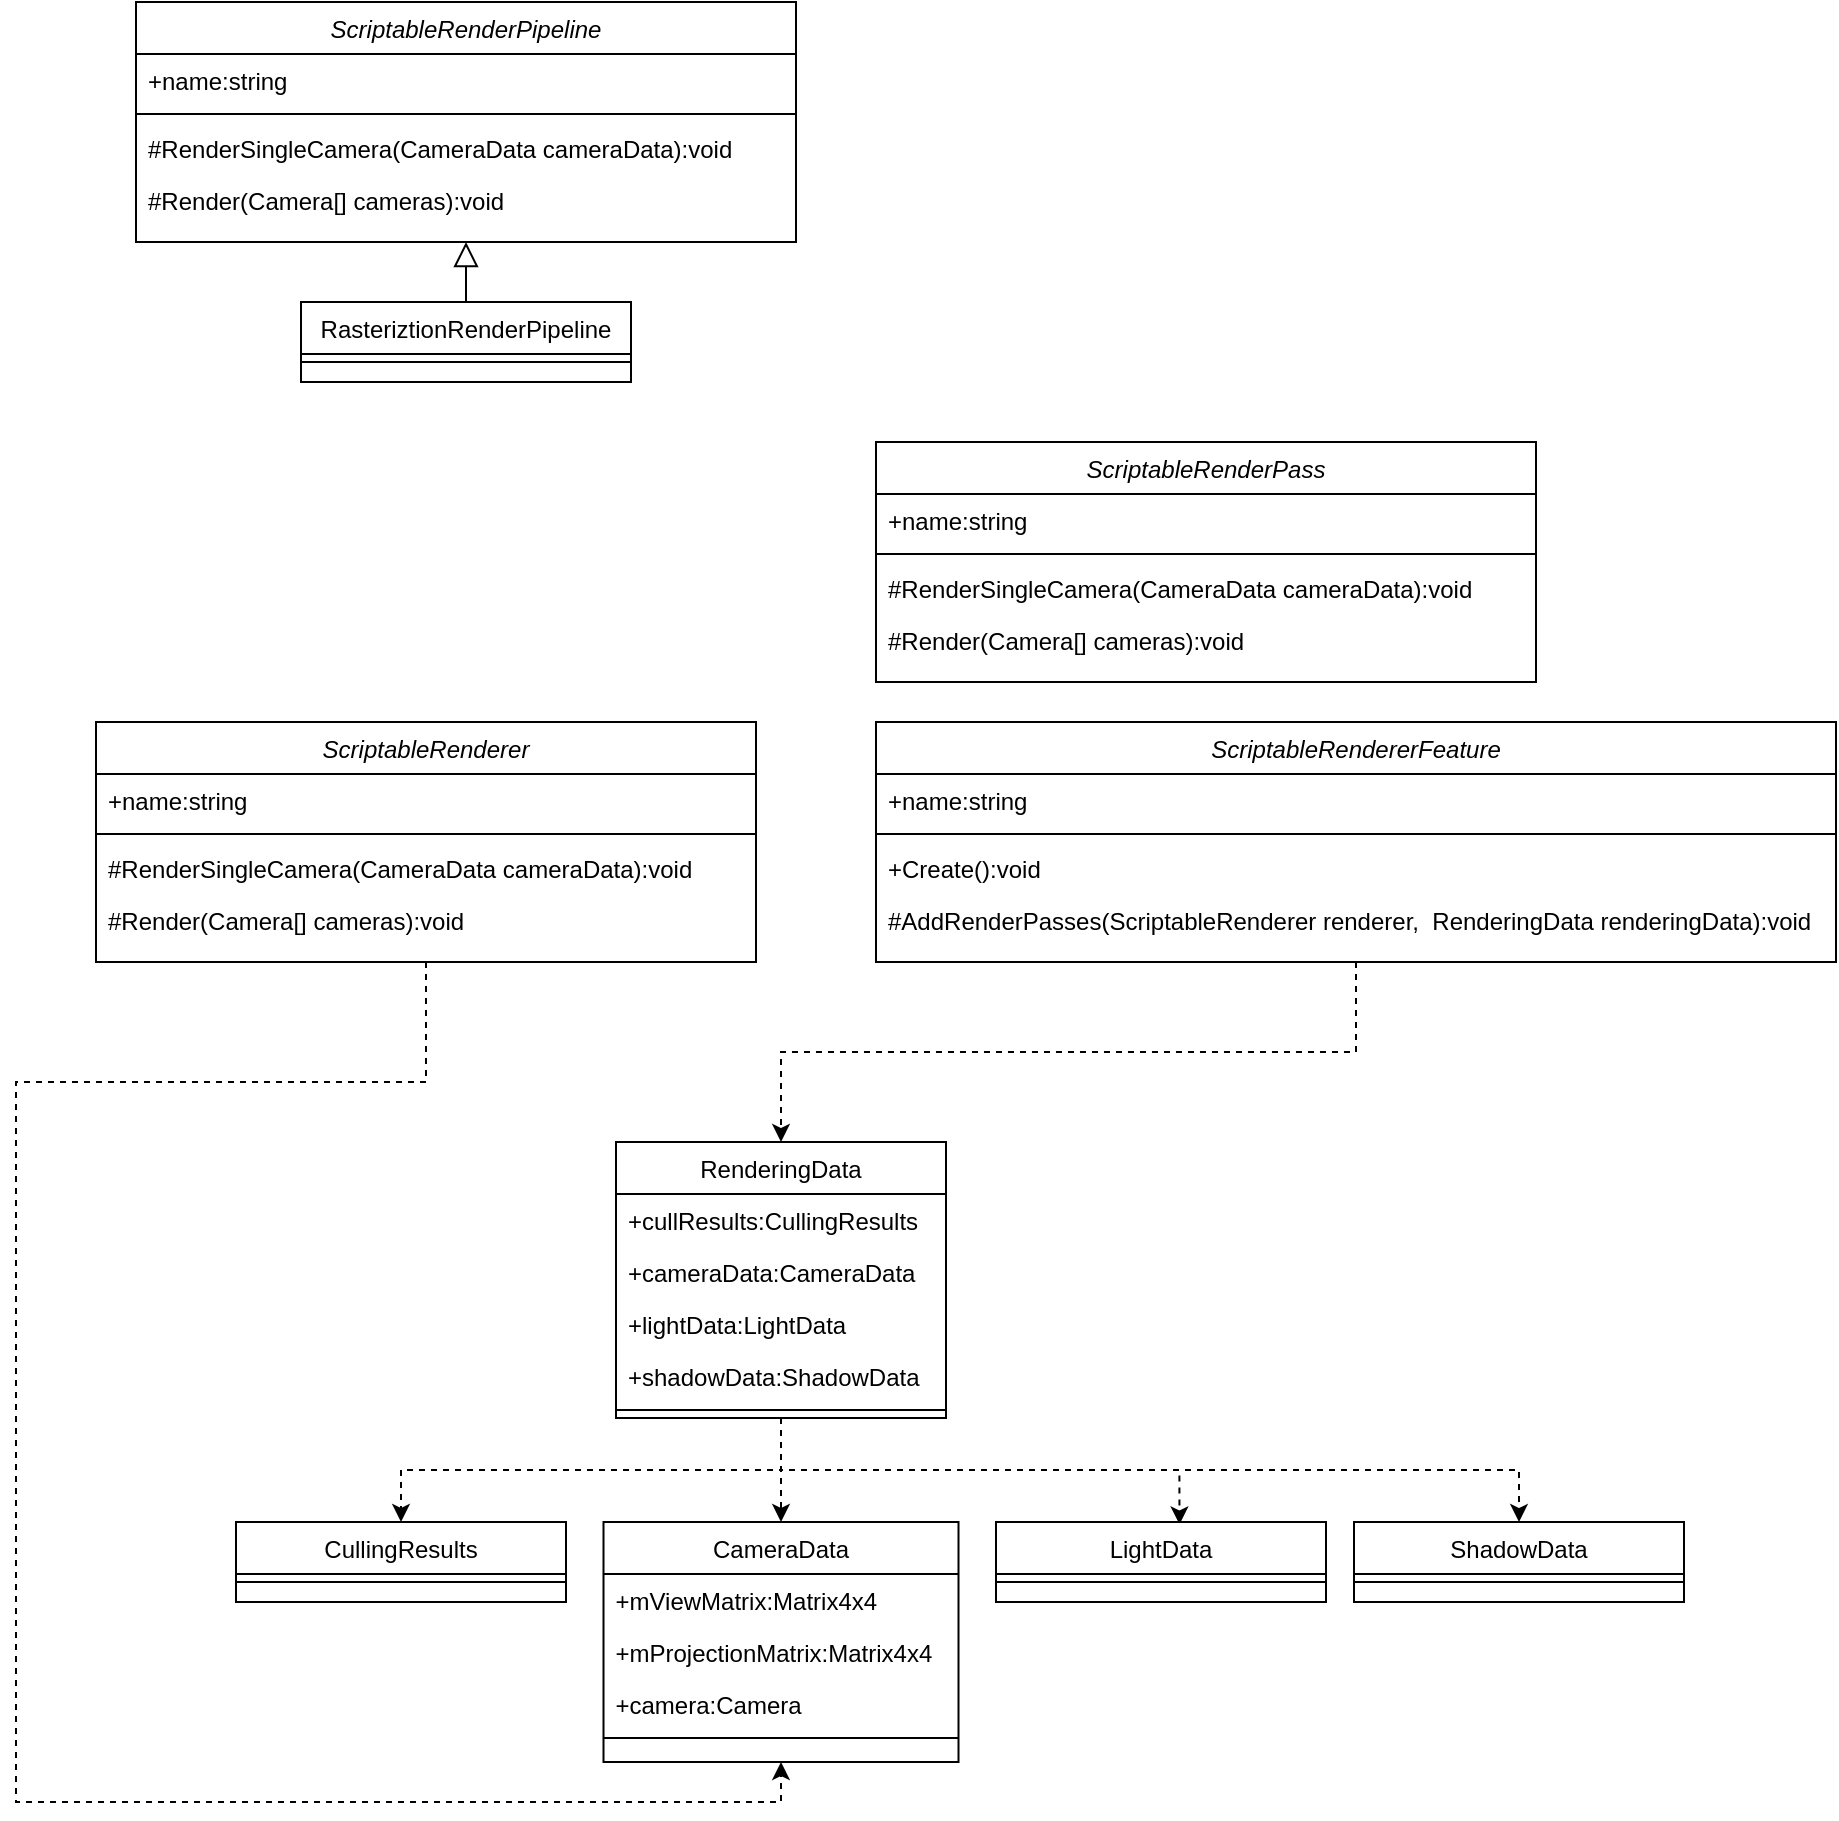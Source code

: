 <mxfile version="20.2.3" type="device"><diagram id="C5RBs43oDa-KdzZeNtuy" name="Page-1"><mxGraphModel dx="2249" dy="872" grid="1" gridSize="10" guides="1" tooltips="1" connect="1" arrows="1" fold="1" page="1" pageScale="1" pageWidth="827" pageHeight="1169" math="0" shadow="0"><root><mxCell id="WIyWlLk6GJQsqaUBKTNV-0"/><mxCell id="WIyWlLk6GJQsqaUBKTNV-1" parent="WIyWlLk6GJQsqaUBKTNV-0"/><mxCell id="zkfFHV4jXpPFQw0GAbJ--0" value="ScriptableRenderPipeline" style="swimlane;fontStyle=2;align=center;verticalAlign=top;childLayout=stackLayout;horizontal=1;startSize=26;horizontalStack=0;resizeParent=1;resizeLast=0;collapsible=1;marginBottom=0;rounded=0;shadow=0;strokeWidth=1;" parent="WIyWlLk6GJQsqaUBKTNV-1" vertex="1"><mxGeometry x="-20" y="50" width="330" height="120" as="geometry"><mxRectangle x="230" y="140" width="160" height="26" as="alternateBounds"/></mxGeometry></mxCell><mxCell id="zkfFHV4jXpPFQw0GAbJ--5" value="+name:string" style="text;align=left;verticalAlign=top;spacingLeft=4;spacingRight=4;overflow=hidden;rotatable=0;points=[[0,0.5],[1,0.5]];portConstraint=eastwest;" parent="zkfFHV4jXpPFQw0GAbJ--0" vertex="1"><mxGeometry y="26" width="330" height="26" as="geometry"/></mxCell><mxCell id="zkfFHV4jXpPFQw0GAbJ--4" value="" style="line;html=1;strokeWidth=1;align=left;verticalAlign=middle;spacingTop=-1;spacingLeft=3;spacingRight=3;rotatable=0;labelPosition=right;points=[];portConstraint=eastwest;" parent="zkfFHV4jXpPFQw0GAbJ--0" vertex="1"><mxGeometry y="52" width="330" height="8" as="geometry"/></mxCell><mxCell id="689z5bGL6etCuVAoEQfx-5" value="#RenderSingleCamera(CameraData cameraData):void" style="text;align=left;verticalAlign=top;spacingLeft=4;spacingRight=4;overflow=hidden;rotatable=0;points=[[0,0.5],[1,0.5]];portConstraint=eastwest;" vertex="1" parent="zkfFHV4jXpPFQw0GAbJ--0"><mxGeometry y="60" width="330" height="26" as="geometry"/></mxCell><mxCell id="689z5bGL6etCuVAoEQfx-6" value="#Render(Camera[] cameras):void" style="text;align=left;verticalAlign=top;spacingLeft=4;spacingRight=4;overflow=hidden;rotatable=0;points=[[0,0.5],[1,0.5]];portConstraint=eastwest;" vertex="1" parent="zkfFHV4jXpPFQw0GAbJ--0"><mxGeometry y="86" width="330" height="26" as="geometry"/></mxCell><mxCell id="zkfFHV4jXpPFQw0GAbJ--6" value="RasteriztionRenderPipeline" style="swimlane;fontStyle=0;align=center;verticalAlign=top;childLayout=stackLayout;horizontal=1;startSize=26;horizontalStack=0;resizeParent=1;resizeLast=0;collapsible=1;marginBottom=0;rounded=0;shadow=0;strokeWidth=1;" parent="WIyWlLk6GJQsqaUBKTNV-1" vertex="1"><mxGeometry x="62.5" y="200" width="165" height="40" as="geometry"><mxRectangle x="130" y="380" width="160" height="26" as="alternateBounds"/></mxGeometry></mxCell><mxCell id="zkfFHV4jXpPFQw0GAbJ--9" value="" style="line;html=1;strokeWidth=1;align=left;verticalAlign=middle;spacingTop=-1;spacingLeft=3;spacingRight=3;rotatable=0;labelPosition=right;points=[];portConstraint=eastwest;" parent="zkfFHV4jXpPFQw0GAbJ--6" vertex="1"><mxGeometry y="26" width="165" height="8" as="geometry"/></mxCell><mxCell id="zkfFHV4jXpPFQw0GAbJ--12" value="" style="endArrow=block;endSize=10;endFill=0;shadow=0;strokeWidth=1;rounded=0;edgeStyle=elbowEdgeStyle;elbow=vertical;" parent="WIyWlLk6GJQsqaUBKTNV-1" source="zkfFHV4jXpPFQw0GAbJ--6" target="zkfFHV4jXpPFQw0GAbJ--0" edge="1"><mxGeometry width="160" relative="1" as="geometry"><mxPoint x="130" y="133" as="sourcePoint"/><mxPoint x="130" y="133" as="targetPoint"/></mxGeometry></mxCell><mxCell id="689z5bGL6etCuVAoEQfx-53" style="edgeStyle=orthogonalEdgeStyle;rounded=0;orthogonalLoop=1;jettySize=auto;html=1;entryX=0.5;entryY=1;entryDx=0;entryDy=0;dashed=1;exitX=0.5;exitY=1;exitDx=0;exitDy=0;" edge="1" parent="WIyWlLk6GJQsqaUBKTNV-1" source="689z5bGL6etCuVAoEQfx-7" target="689z5bGL6etCuVAoEQfx-34"><mxGeometry relative="1" as="geometry"><mxPoint x="150" y="530" as="sourcePoint"/><Array as="points"><mxPoint x="125" y="590"/><mxPoint x="-80" y="590"/><mxPoint x="-80" y="950"/><mxPoint x="303" y="950"/></Array></mxGeometry></mxCell><mxCell id="689z5bGL6etCuVAoEQfx-7" value="ScriptableRenderer" style="swimlane;fontStyle=2;align=center;verticalAlign=top;childLayout=stackLayout;horizontal=1;startSize=26;horizontalStack=0;resizeParent=1;resizeLast=0;collapsible=1;marginBottom=0;rounded=0;shadow=0;strokeWidth=1;" vertex="1" parent="WIyWlLk6GJQsqaUBKTNV-1"><mxGeometry x="-40" y="410" width="330" height="120" as="geometry"><mxRectangle x="230" y="140" width="160" height="26" as="alternateBounds"/></mxGeometry></mxCell><mxCell id="689z5bGL6etCuVAoEQfx-8" value="+name:string" style="text;align=left;verticalAlign=top;spacingLeft=4;spacingRight=4;overflow=hidden;rotatable=0;points=[[0,0.5],[1,0.5]];portConstraint=eastwest;" vertex="1" parent="689z5bGL6etCuVAoEQfx-7"><mxGeometry y="26" width="330" height="26" as="geometry"/></mxCell><mxCell id="689z5bGL6etCuVAoEQfx-9" value="" style="line;html=1;strokeWidth=1;align=left;verticalAlign=middle;spacingTop=-1;spacingLeft=3;spacingRight=3;rotatable=0;labelPosition=right;points=[];portConstraint=eastwest;" vertex="1" parent="689z5bGL6etCuVAoEQfx-7"><mxGeometry y="52" width="330" height="8" as="geometry"/></mxCell><mxCell id="689z5bGL6etCuVAoEQfx-10" value="#RenderSingleCamera(CameraData cameraData):void" style="text;align=left;verticalAlign=top;spacingLeft=4;spacingRight=4;overflow=hidden;rotatable=0;points=[[0,0.5],[1,0.5]];portConstraint=eastwest;" vertex="1" parent="689z5bGL6etCuVAoEQfx-7"><mxGeometry y="60" width="330" height="26" as="geometry"/></mxCell><mxCell id="689z5bGL6etCuVAoEQfx-11" value="#Render(Camera[] cameras):void" style="text;align=left;verticalAlign=top;spacingLeft=4;spacingRight=4;overflow=hidden;rotatable=0;points=[[0,0.5],[1,0.5]];portConstraint=eastwest;" vertex="1" parent="689z5bGL6etCuVAoEQfx-7"><mxGeometry y="86" width="330" height="26" as="geometry"/></mxCell><mxCell id="689z5bGL6etCuVAoEQfx-52" style="edgeStyle=orthogonalEdgeStyle;rounded=0;orthogonalLoop=1;jettySize=auto;html=1;exitX=0.5;exitY=1;exitDx=0;exitDy=0;entryX=0.5;entryY=0;entryDx=0;entryDy=0;dashed=1;" edge="1" parent="WIyWlLk6GJQsqaUBKTNV-1" source="689z5bGL6etCuVAoEQfx-12" target="689z5bGL6etCuVAoEQfx-28"><mxGeometry relative="1" as="geometry"/></mxCell><mxCell id="689z5bGL6etCuVAoEQfx-12" value="ScriptableRendererFeature" style="swimlane;fontStyle=2;align=center;verticalAlign=top;childLayout=stackLayout;horizontal=1;startSize=26;horizontalStack=0;resizeParent=1;resizeLast=0;collapsible=1;marginBottom=0;rounded=0;shadow=0;strokeWidth=1;" vertex="1" parent="WIyWlLk6GJQsqaUBKTNV-1"><mxGeometry x="350" y="410" width="480" height="120" as="geometry"><mxRectangle x="230" y="140" width="160" height="26" as="alternateBounds"/></mxGeometry></mxCell><mxCell id="689z5bGL6etCuVAoEQfx-13" value="+name:string" style="text;align=left;verticalAlign=top;spacingLeft=4;spacingRight=4;overflow=hidden;rotatable=0;points=[[0,0.5],[1,0.5]];portConstraint=eastwest;" vertex="1" parent="689z5bGL6etCuVAoEQfx-12"><mxGeometry y="26" width="480" height="26" as="geometry"/></mxCell><mxCell id="689z5bGL6etCuVAoEQfx-14" value="" style="line;html=1;strokeWidth=1;align=left;verticalAlign=middle;spacingTop=-1;spacingLeft=3;spacingRight=3;rotatable=0;labelPosition=right;points=[];portConstraint=eastwest;" vertex="1" parent="689z5bGL6etCuVAoEQfx-12"><mxGeometry y="52" width="480" height="8" as="geometry"/></mxCell><mxCell id="689z5bGL6etCuVAoEQfx-15" value="+Create():void" style="text;align=left;verticalAlign=top;spacingLeft=4;spacingRight=4;overflow=hidden;rotatable=0;points=[[0,0.5],[1,0.5]];portConstraint=eastwest;" vertex="1" parent="689z5bGL6etCuVAoEQfx-12"><mxGeometry y="60" width="480" height="26" as="geometry"/></mxCell><mxCell id="689z5bGL6etCuVAoEQfx-16" value="#AddRenderPasses(ScriptableRenderer renderer,  RenderingData renderingData):void" style="text;align=left;verticalAlign=top;spacingLeft=4;spacingRight=4;overflow=hidden;rotatable=0;points=[[0,0.5],[1,0.5]];portConstraint=eastwest;" vertex="1" parent="689z5bGL6etCuVAoEQfx-12"><mxGeometry y="86" width="480" height="26" as="geometry"/></mxCell><mxCell id="689z5bGL6etCuVAoEQfx-17" value="ScriptableRenderPass" style="swimlane;fontStyle=2;align=center;verticalAlign=top;childLayout=stackLayout;horizontal=1;startSize=26;horizontalStack=0;resizeParent=1;resizeLast=0;collapsible=1;marginBottom=0;rounded=0;shadow=0;strokeWidth=1;" vertex="1" parent="WIyWlLk6GJQsqaUBKTNV-1"><mxGeometry x="350" y="270" width="330" height="120" as="geometry"><mxRectangle x="230" y="140" width="160" height="26" as="alternateBounds"/></mxGeometry></mxCell><mxCell id="689z5bGL6etCuVAoEQfx-18" value="+name:string" style="text;align=left;verticalAlign=top;spacingLeft=4;spacingRight=4;overflow=hidden;rotatable=0;points=[[0,0.5],[1,0.5]];portConstraint=eastwest;" vertex="1" parent="689z5bGL6etCuVAoEQfx-17"><mxGeometry y="26" width="330" height="26" as="geometry"/></mxCell><mxCell id="689z5bGL6etCuVAoEQfx-19" value="" style="line;html=1;strokeWidth=1;align=left;verticalAlign=middle;spacingTop=-1;spacingLeft=3;spacingRight=3;rotatable=0;labelPosition=right;points=[];portConstraint=eastwest;" vertex="1" parent="689z5bGL6etCuVAoEQfx-17"><mxGeometry y="52" width="330" height="8" as="geometry"/></mxCell><mxCell id="689z5bGL6etCuVAoEQfx-20" value="#RenderSingleCamera(CameraData cameraData):void" style="text;align=left;verticalAlign=top;spacingLeft=4;spacingRight=4;overflow=hidden;rotatable=0;points=[[0,0.5],[1,0.5]];portConstraint=eastwest;" vertex="1" parent="689z5bGL6etCuVAoEQfx-17"><mxGeometry y="60" width="330" height="26" as="geometry"/></mxCell><mxCell id="689z5bGL6etCuVAoEQfx-21" value="#Render(Camera[] cameras):void" style="text;align=left;verticalAlign=top;spacingLeft=4;spacingRight=4;overflow=hidden;rotatable=0;points=[[0,0.5],[1,0.5]];portConstraint=eastwest;" vertex="1" parent="689z5bGL6etCuVAoEQfx-17"><mxGeometry y="86" width="330" height="26" as="geometry"/></mxCell><mxCell id="689z5bGL6etCuVAoEQfx-44" style="edgeStyle=orthogonalEdgeStyle;rounded=0;orthogonalLoop=1;jettySize=auto;html=1;entryX=0.5;entryY=0;entryDx=0;entryDy=0;dashed=1;exitX=0.5;exitY=1;exitDx=0;exitDy=0;" edge="1" parent="WIyWlLk6GJQsqaUBKTNV-1" source="689z5bGL6etCuVAoEQfx-28" target="689z5bGL6etCuVAoEQfx-42"><mxGeometry relative="1" as="geometry"/></mxCell><mxCell id="689z5bGL6etCuVAoEQfx-47" style="edgeStyle=orthogonalEdgeStyle;rounded=0;orthogonalLoop=1;jettySize=auto;html=1;exitX=0.5;exitY=1;exitDx=0;exitDy=0;entryX=0.556;entryY=0.03;entryDx=0;entryDy=0;entryPerimeter=0;dashed=1;" edge="1" parent="WIyWlLk6GJQsqaUBKTNV-1" source="689z5bGL6etCuVAoEQfx-28" target="689z5bGL6etCuVAoEQfx-45"><mxGeometry relative="1" as="geometry"/></mxCell><mxCell id="689z5bGL6etCuVAoEQfx-50" style="edgeStyle=orthogonalEdgeStyle;rounded=0;orthogonalLoop=1;jettySize=auto;html=1;exitX=0.5;exitY=1;exitDx=0;exitDy=0;entryX=0.5;entryY=0;entryDx=0;entryDy=0;dashed=1;" edge="1" parent="WIyWlLk6GJQsqaUBKTNV-1" source="689z5bGL6etCuVAoEQfx-28" target="689z5bGL6etCuVAoEQfx-48"><mxGeometry relative="1" as="geometry"/></mxCell><mxCell id="689z5bGL6etCuVAoEQfx-28" value="RenderingData" style="swimlane;fontStyle=0;align=center;verticalAlign=top;childLayout=stackLayout;horizontal=1;startSize=26;horizontalStack=0;resizeParent=1;resizeLast=0;collapsible=1;marginBottom=0;rounded=0;shadow=0;strokeWidth=1;" vertex="1" parent="WIyWlLk6GJQsqaUBKTNV-1"><mxGeometry x="220" y="620" width="165" height="138" as="geometry"><mxRectangle x="130" y="380" width="160" height="26" as="alternateBounds"/></mxGeometry></mxCell><mxCell id="689z5bGL6etCuVAoEQfx-30" value="+cullResults:CullingResults" style="text;align=left;verticalAlign=top;spacingLeft=4;spacingRight=4;overflow=hidden;rotatable=0;points=[[0,0.5],[1,0.5]];portConstraint=eastwest;" vertex="1" parent="689z5bGL6etCuVAoEQfx-28"><mxGeometry y="26" width="165" height="26" as="geometry"/></mxCell><mxCell id="689z5bGL6etCuVAoEQfx-31" value="+cameraData:CameraData" style="text;align=left;verticalAlign=top;spacingLeft=4;spacingRight=4;overflow=hidden;rotatable=0;points=[[0,0.5],[1,0.5]];portConstraint=eastwest;" vertex="1" parent="689z5bGL6etCuVAoEQfx-28"><mxGeometry y="52" width="165" height="26" as="geometry"/></mxCell><mxCell id="689z5bGL6etCuVAoEQfx-32" value="+lightData:LightData" style="text;align=left;verticalAlign=top;spacingLeft=4;spacingRight=4;overflow=hidden;rotatable=0;points=[[0,0.5],[1,0.5]];portConstraint=eastwest;" vertex="1" parent="689z5bGL6etCuVAoEQfx-28"><mxGeometry y="78" width="165" height="26" as="geometry"/></mxCell><mxCell id="689z5bGL6etCuVAoEQfx-33" value="+shadowData:ShadowData" style="text;align=left;verticalAlign=top;spacingLeft=4;spacingRight=4;overflow=hidden;rotatable=0;points=[[0,0.5],[1,0.5]];portConstraint=eastwest;" vertex="1" parent="689z5bGL6etCuVAoEQfx-28"><mxGeometry y="104" width="165" height="26" as="geometry"/></mxCell><mxCell id="689z5bGL6etCuVAoEQfx-29" value="" style="line;html=1;strokeWidth=1;align=left;verticalAlign=middle;spacingTop=-1;spacingLeft=3;spacingRight=3;rotatable=0;labelPosition=right;points=[];portConstraint=eastwest;" vertex="1" parent="689z5bGL6etCuVAoEQfx-28"><mxGeometry y="130" width="165" height="8" as="geometry"/></mxCell><mxCell id="689z5bGL6etCuVAoEQfx-34" value="CameraData" style="swimlane;fontStyle=0;align=center;verticalAlign=top;childLayout=stackLayout;horizontal=1;startSize=26;horizontalStack=0;resizeParent=1;resizeLast=0;collapsible=1;marginBottom=0;rounded=0;shadow=0;strokeWidth=1;" vertex="1" parent="WIyWlLk6GJQsqaUBKTNV-1"><mxGeometry x="213.75" y="810" width="177.5" height="120" as="geometry"><mxRectangle x="130" y="380" width="160" height="26" as="alternateBounds"/></mxGeometry></mxCell><mxCell id="689z5bGL6etCuVAoEQfx-35" value="+mViewMatrix:Matrix4x4" style="text;align=left;verticalAlign=top;spacingLeft=4;spacingRight=4;overflow=hidden;rotatable=0;points=[[0,0.5],[1,0.5]];portConstraint=eastwest;" vertex="1" parent="689z5bGL6etCuVAoEQfx-34"><mxGeometry y="26" width="177.5" height="26" as="geometry"/></mxCell><mxCell id="689z5bGL6etCuVAoEQfx-41" value="+mProjectionMatrix:Matrix4x4" style="text;align=left;verticalAlign=top;spacingLeft=4;spacingRight=4;overflow=hidden;rotatable=0;points=[[0,0.5],[1,0.5]];portConstraint=eastwest;" vertex="1" parent="689z5bGL6etCuVAoEQfx-34"><mxGeometry y="52" width="177.5" height="26" as="geometry"/></mxCell><mxCell id="689z5bGL6etCuVAoEQfx-37" value="+camera:Camera" style="text;align=left;verticalAlign=top;spacingLeft=4;spacingRight=4;overflow=hidden;rotatable=0;points=[[0,0.5],[1,0.5]];portConstraint=eastwest;" vertex="1" parent="689z5bGL6etCuVAoEQfx-34"><mxGeometry y="78" width="177.5" height="26" as="geometry"/></mxCell><mxCell id="689z5bGL6etCuVAoEQfx-39" value="" style="line;html=1;strokeWidth=1;align=left;verticalAlign=middle;spacingTop=-1;spacingLeft=3;spacingRight=3;rotatable=0;labelPosition=right;points=[];portConstraint=eastwest;" vertex="1" parent="689z5bGL6etCuVAoEQfx-34"><mxGeometry y="104" width="177.5" height="8" as="geometry"/></mxCell><mxCell id="689z5bGL6etCuVAoEQfx-40" style="edgeStyle=orthogonalEdgeStyle;rounded=0;orthogonalLoop=1;jettySize=auto;html=1;exitX=0.5;exitY=1;exitDx=0;exitDy=0;entryX=0.5;entryY=0;entryDx=0;entryDy=0;dashed=1;" edge="1" parent="WIyWlLk6GJQsqaUBKTNV-1" source="689z5bGL6etCuVAoEQfx-28" target="689z5bGL6etCuVAoEQfx-34"><mxGeometry relative="1" as="geometry"/></mxCell><mxCell id="689z5bGL6etCuVAoEQfx-42" value="CullingResults" style="swimlane;fontStyle=0;align=center;verticalAlign=top;childLayout=stackLayout;horizontal=1;startSize=26;horizontalStack=0;resizeParent=1;resizeLast=0;collapsible=1;marginBottom=0;rounded=0;shadow=0;strokeWidth=1;" vertex="1" parent="WIyWlLk6GJQsqaUBKTNV-1"><mxGeometry x="30" y="810" width="165" height="40" as="geometry"><mxRectangle x="130" y="380" width="160" height="26" as="alternateBounds"/></mxGeometry></mxCell><mxCell id="689z5bGL6etCuVAoEQfx-43" value="" style="line;html=1;strokeWidth=1;align=left;verticalAlign=middle;spacingTop=-1;spacingLeft=3;spacingRight=3;rotatable=0;labelPosition=right;points=[];portConstraint=eastwest;" vertex="1" parent="689z5bGL6etCuVAoEQfx-42"><mxGeometry y="26" width="165" height="8" as="geometry"/></mxCell><mxCell id="689z5bGL6etCuVAoEQfx-45" value="LightData" style="swimlane;fontStyle=0;align=center;verticalAlign=top;childLayout=stackLayout;horizontal=1;startSize=26;horizontalStack=0;resizeParent=1;resizeLast=0;collapsible=1;marginBottom=0;rounded=0;shadow=0;strokeWidth=1;" vertex="1" parent="WIyWlLk6GJQsqaUBKTNV-1"><mxGeometry x="410" y="810" width="165" height="40" as="geometry"><mxRectangle x="130" y="380" width="160" height="26" as="alternateBounds"/></mxGeometry></mxCell><mxCell id="689z5bGL6etCuVAoEQfx-46" value="" style="line;html=1;strokeWidth=1;align=left;verticalAlign=middle;spacingTop=-1;spacingLeft=3;spacingRight=3;rotatable=0;labelPosition=right;points=[];portConstraint=eastwest;" vertex="1" parent="689z5bGL6etCuVAoEQfx-45"><mxGeometry y="26" width="165" height="8" as="geometry"/></mxCell><mxCell id="689z5bGL6etCuVAoEQfx-48" value="ShadowData" style="swimlane;fontStyle=0;align=center;verticalAlign=top;childLayout=stackLayout;horizontal=1;startSize=26;horizontalStack=0;resizeParent=1;resizeLast=0;collapsible=1;marginBottom=0;rounded=0;shadow=0;strokeWidth=1;" vertex="1" parent="WIyWlLk6GJQsqaUBKTNV-1"><mxGeometry x="589" y="810" width="165" height="40" as="geometry"><mxRectangle x="130" y="380" width="160" height="26" as="alternateBounds"/></mxGeometry></mxCell><mxCell id="689z5bGL6etCuVAoEQfx-49" value="" style="line;html=1;strokeWidth=1;align=left;verticalAlign=middle;spacingTop=-1;spacingLeft=3;spacingRight=3;rotatable=0;labelPosition=right;points=[];portConstraint=eastwest;" vertex="1" parent="689z5bGL6etCuVAoEQfx-48"><mxGeometry y="26" width="165" height="8" as="geometry"/></mxCell></root></mxGraphModel></diagram></mxfile>